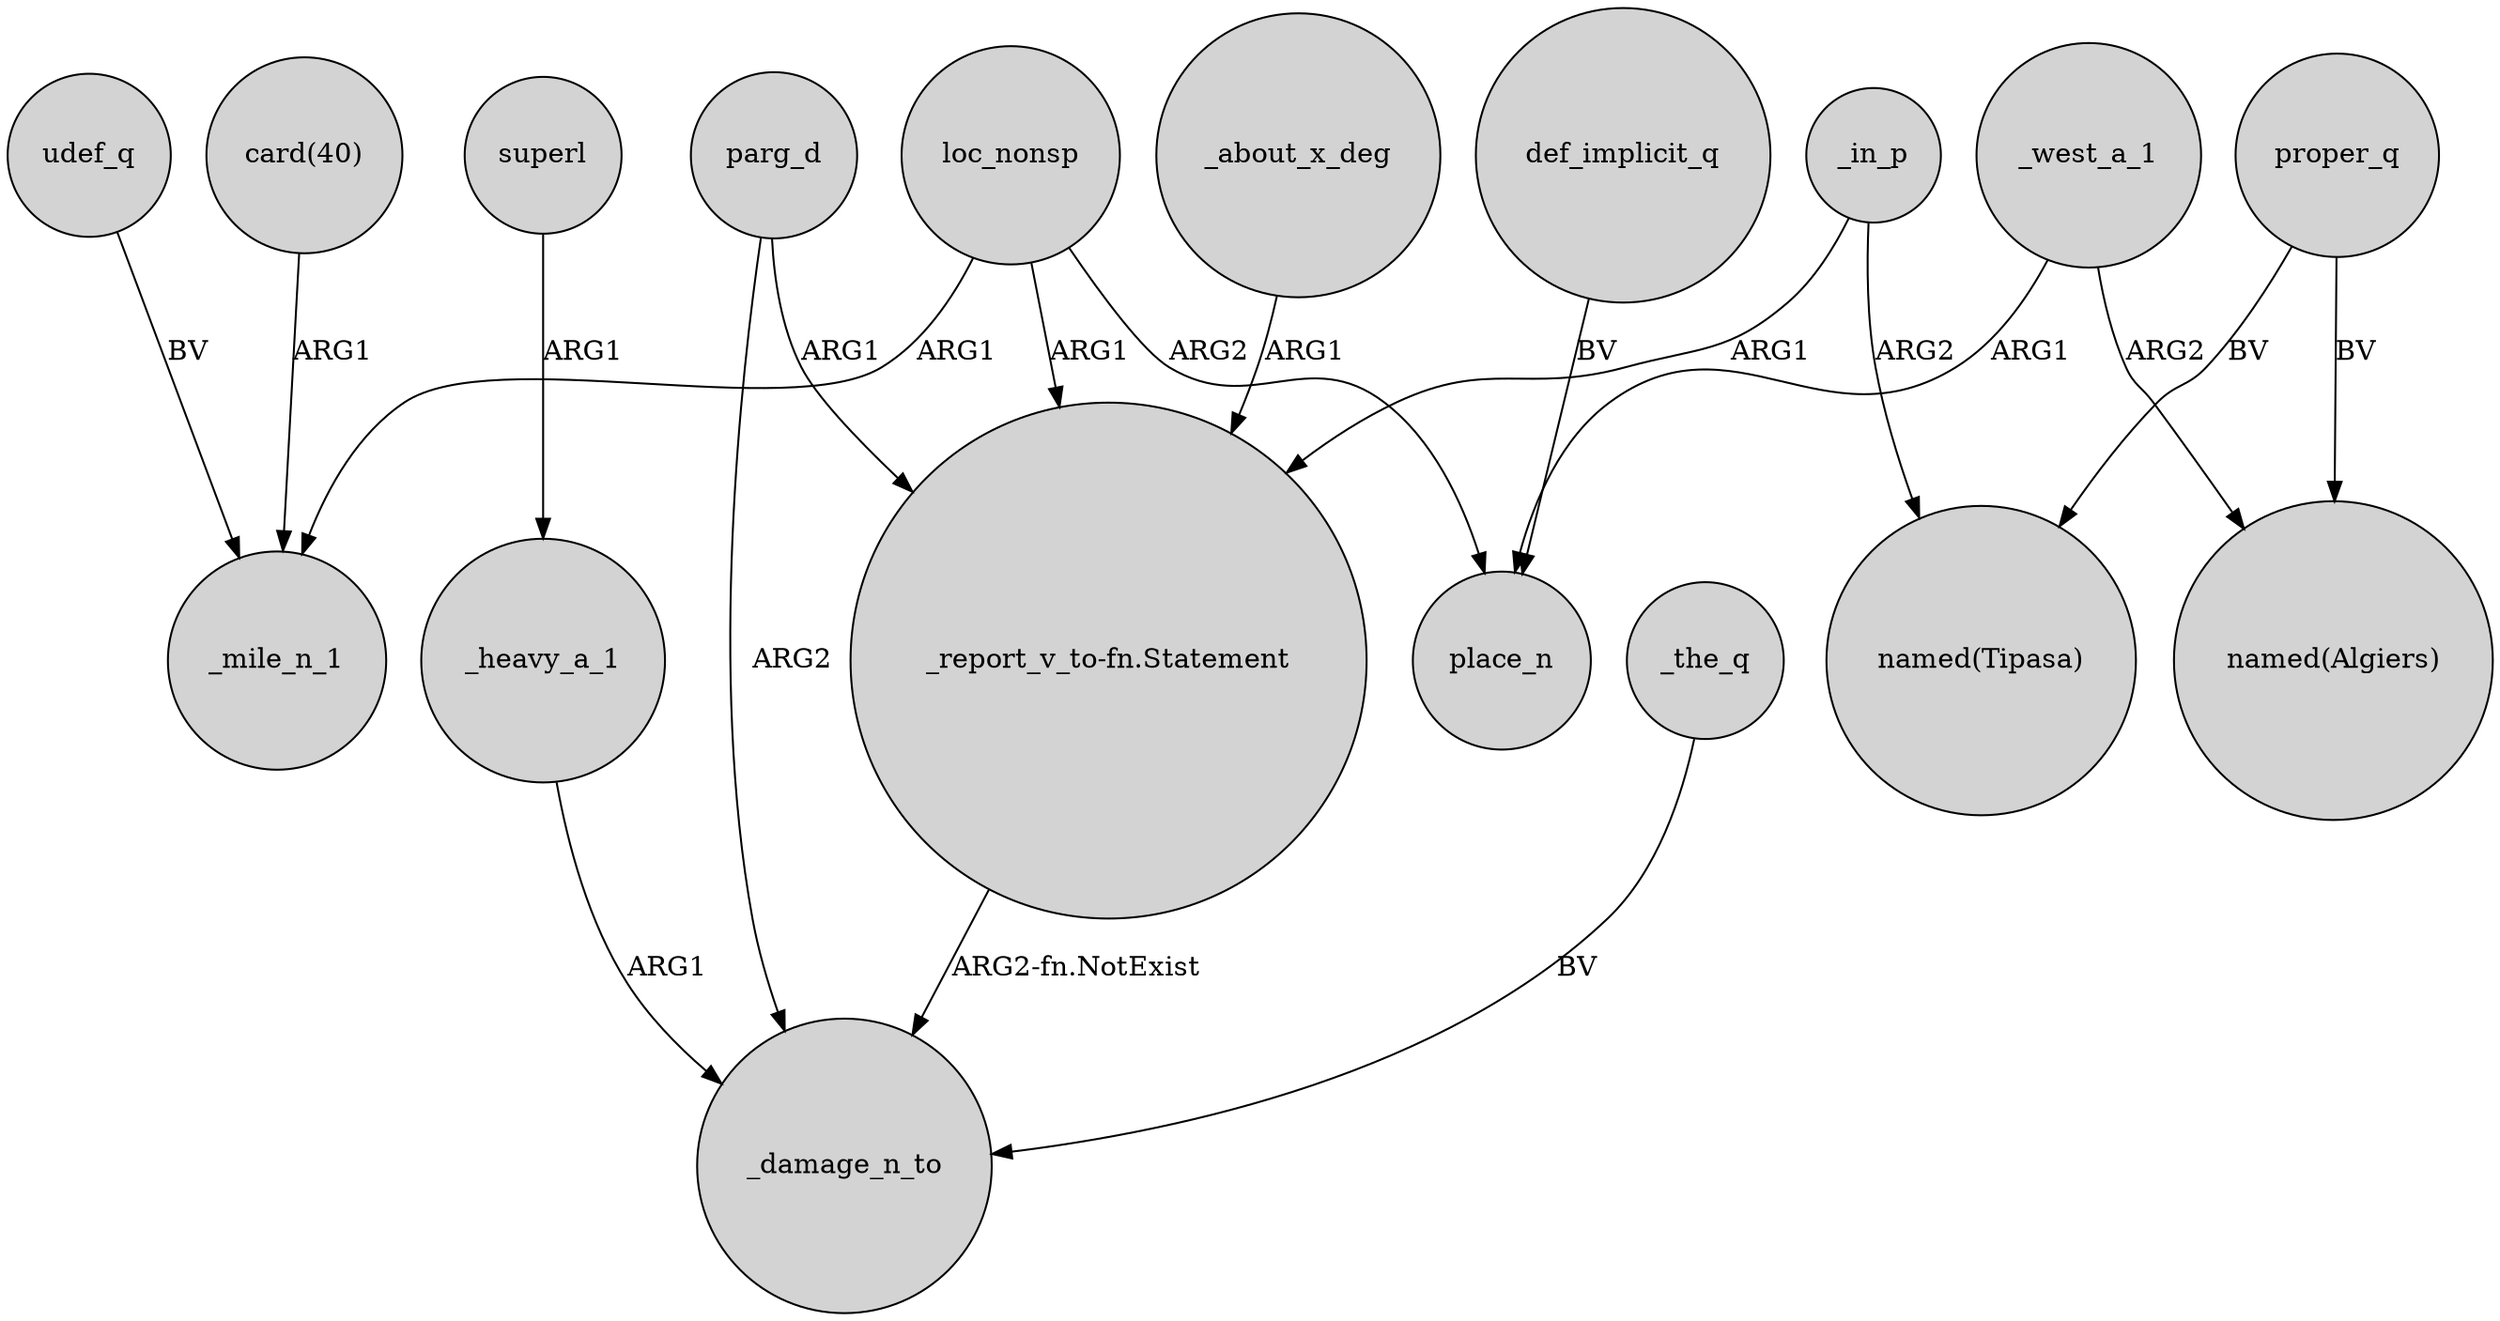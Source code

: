 digraph {
	node [shape=circle style=filled]
	udef_q -> _mile_n_1 [label=BV]
	loc_nonsp -> _mile_n_1 [label=ARG1]
	"_report_v_to-fn.Statement" -> _damage_n_to [label="ARG2-fn.NotExist"]
	proper_q -> "named(Tipasa)" [label=BV]
	_heavy_a_1 -> _damage_n_to [label=ARG1]
	def_implicit_q -> place_n [label=BV]
	loc_nonsp -> "_report_v_to-fn.Statement" [label=ARG1]
	proper_q -> "named(Algiers)" [label=BV]
	_in_p -> "named(Tipasa)" [label=ARG2]
	_west_a_1 -> place_n [label=ARG1]
	parg_d -> "_report_v_to-fn.Statement" [label=ARG1]
	parg_d -> _damage_n_to [label=ARG2]
	_in_p -> "_report_v_to-fn.Statement" [label=ARG1]
	"card(40)" -> _mile_n_1 [label=ARG1]
	loc_nonsp -> place_n [label=ARG2]
	_about_x_deg -> "_report_v_to-fn.Statement" [label=ARG1]
	superl -> _heavy_a_1 [label=ARG1]
	_the_q -> _damage_n_to [label=BV]
	_west_a_1 -> "named(Algiers)" [label=ARG2]
}
